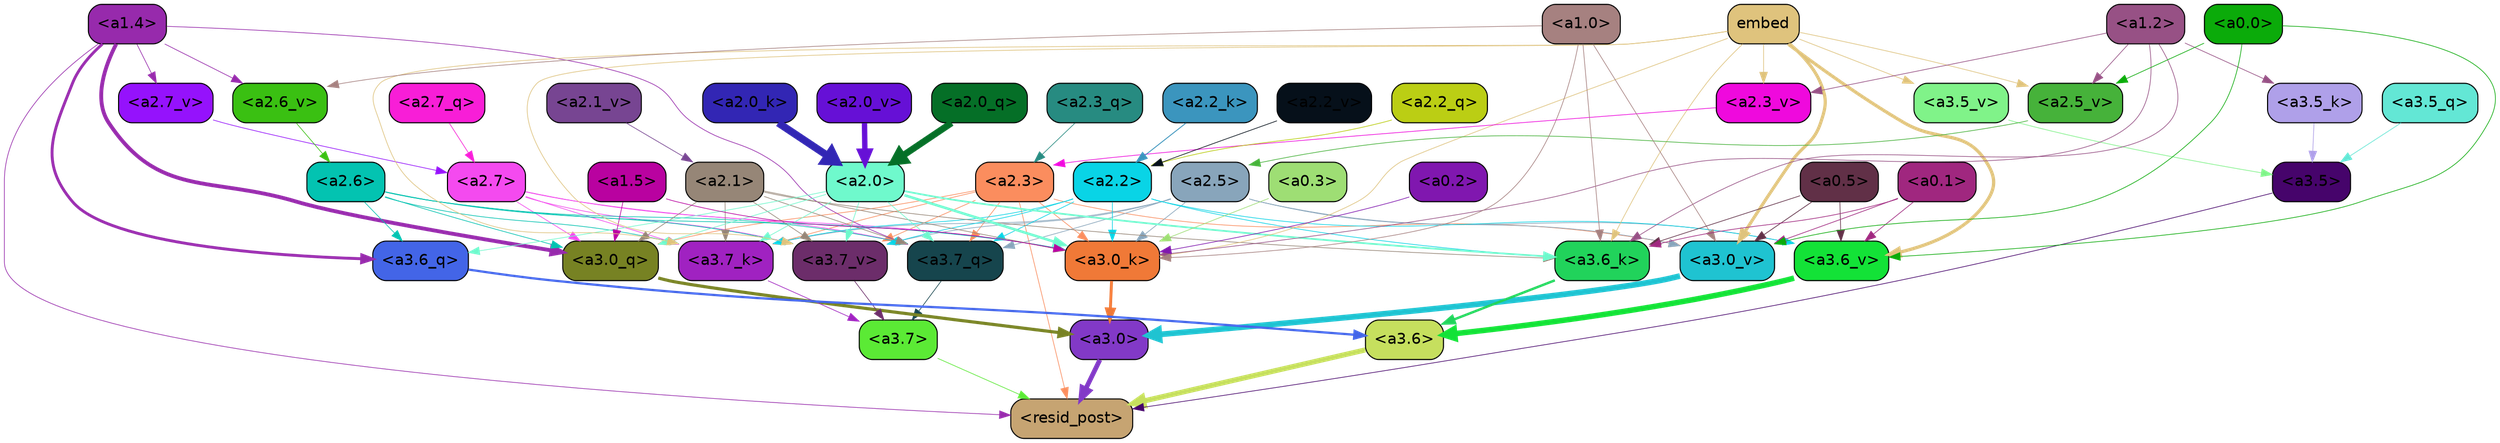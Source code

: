strict digraph "" {
	graph [bgcolor=transparent,
		layout=dot,
		overlap=false,
		splines=true
	];
	"<a3.7>"	[color=black,
		fillcolor="#5bea35",
		fontname=Helvetica,
		shape=box,
		style="filled, rounded"];
	"<resid_post>"	[color=black,
		fillcolor="#c6a472",
		fontname=Helvetica,
		shape=box,
		style="filled, rounded"];
	"<a3.7>" -> "<resid_post>"	[color="#5bea35",
		penwidth=0.6];
	"<a3.6>"	[color=black,
		fillcolor="#c6df5e",
		fontname=Helvetica,
		shape=box,
		style="filled, rounded"];
	"<a3.6>" -> "<resid_post>"	[color="#c6df5e",
		penwidth=4.6696330308914185];
	"<a3.5>"	[color=black,
		fillcolor="#46046b",
		fontname=Helvetica,
		shape=box,
		style="filled, rounded"];
	"<a3.5>" -> "<resid_post>"	[color="#46046b",
		penwidth=0.6];
	"<a3.0>"	[color=black,
		fillcolor="#8239c7",
		fontname=Helvetica,
		shape=box,
		style="filled, rounded"];
	"<a3.0>" -> "<resid_post>"	[color="#8239c7",
		penwidth=4.282557368278503];
	"<a2.3>"	[color=black,
		fillcolor="#fb8d5e",
		fontname=Helvetica,
		shape=box,
		style="filled, rounded"];
	"<a2.3>" -> "<resid_post>"	[color="#fb8d5e",
		penwidth=0.6];
	"<a3.7_q>"	[color=black,
		fillcolor="#16454d",
		fontname=Helvetica,
		shape=box,
		style="filled, rounded"];
	"<a2.3>" -> "<a3.7_q>"	[color="#fb8d5e",
		penwidth=0.6];
	"<a3.0_q>"	[color=black,
		fillcolor="#778223",
		fontname=Helvetica,
		shape=box,
		style="filled, rounded"];
	"<a2.3>" -> "<a3.0_q>"	[color="#fb8d5e",
		penwidth=0.6];
	"<a3.7_k>"	[color=black,
		fillcolor="#a022c1",
		fontname=Helvetica,
		shape=box,
		style="filled, rounded"];
	"<a2.3>" -> "<a3.7_k>"	[color="#fb8d5e",
		penwidth=0.6];
	"<a3.0_k>"	[color=black,
		fillcolor="#f07937",
		fontname=Helvetica,
		shape=box,
		style="filled, rounded"];
	"<a2.3>" -> "<a3.0_k>"	[color="#fb8d5e",
		penwidth=0.6];
	"<a3.7_v>"	[color=black,
		fillcolor="#6c2d6a",
		fontname=Helvetica,
		shape=box,
		style="filled, rounded"];
	"<a2.3>" -> "<a3.7_v>"	[color="#fb8d5e",
		penwidth=0.6];
	"<a3.0_v>"	[color=black,
		fillcolor="#1fc3d1",
		fontname=Helvetica,
		shape=box,
		style="filled, rounded"];
	"<a2.3>" -> "<a3.0_v>"	[color="#fb8d5e",
		penwidth=0.6];
	"<a1.4>"	[color=black,
		fillcolor="#972aac",
		fontname=Helvetica,
		shape=box,
		style="filled, rounded"];
	"<a1.4>" -> "<resid_post>"	[color="#972aac",
		penwidth=0.6];
	"<a1.4>" -> "<a3.7_q>"	[color="#972aac",
		penwidth=0.6];
	"<a3.6_q>"	[color=black,
		fillcolor="#4365e7",
		fontname=Helvetica,
		shape=box,
		style="filled, rounded"];
	"<a1.4>" -> "<a3.6_q>"	[color="#972aac",
		penwidth=2.6073555648326874];
	"<a1.4>" -> "<a3.0_q>"	[color="#972aac",
		penwidth=3.4971605762839317];
	"<a2.7_v>"	[color=black,
		fillcolor="#9512fc",
		fontname=Helvetica,
		shape=box,
		style="filled, rounded"];
	"<a1.4>" -> "<a2.7_v>"	[color="#972aac",
		penwidth=0.6];
	"<a2.6_v>"	[color=black,
		fillcolor="#3ac012",
		fontname=Helvetica,
		shape=box,
		style="filled, rounded"];
	"<a1.4>" -> "<a2.6_v>"	[color="#972aac",
		penwidth=0.6];
	"<a3.7_q>" -> "<a3.7>"	[color="#16454d",
		penwidth=0.6];
	"<a3.6_q>" -> "<a3.6>"	[color="#4365e7",
		penwidth=2.03758105635643];
	"<a3.5_q>"	[color=black,
		fillcolor="#63e7d5",
		fontname=Helvetica,
		shape=box,
		style="filled, rounded"];
	"<a3.5_q>" -> "<a3.5>"	[color="#63e7d5",
		penwidth=0.6];
	"<a3.0_q>" -> "<a3.0>"	[color="#778223",
		penwidth=2.8638100624084473];
	"<a3.7_k>" -> "<a3.7>"	[color="#a022c1",
		penwidth=0.6];
	"<a3.6_k>"	[color=black,
		fillcolor="#21d35b",
		fontname=Helvetica,
		shape=box,
		style="filled, rounded"];
	"<a3.6_k>" -> "<a3.6>"	[color="#21d35b",
		penwidth=2.174198240041733];
	"<a3.5_k>"	[color=black,
		fillcolor="#afa0e9",
		fontname=Helvetica,
		shape=box,
		style="filled, rounded"];
	"<a3.5_k>" -> "<a3.5>"	[color="#afa0e9",
		penwidth=0.6];
	"<a3.0_k>" -> "<a3.0>"	[color="#f07937",
		penwidth=2.6274144649505615];
	"<a3.7_v>" -> "<a3.7>"	[color="#6c2d6a",
		penwidth=0.6];
	"<a3.6_v>"	[color=black,
		fillcolor="#13e237",
		fontname=Helvetica,
		shape=box,
		style="filled, rounded"];
	"<a3.6_v>" -> "<a3.6>"	[color="#13e237",
		penwidth=5.002329230308533];
	"<a3.5_v>"	[color=black,
		fillcolor="#80f389",
		fontname=Helvetica,
		shape=box,
		style="filled, rounded"];
	"<a3.5_v>" -> "<a3.5>"	[color="#80f389",
		penwidth=0.6];
	"<a3.0_v>" -> "<a3.0>"	[color="#1fc3d1",
		penwidth=5.188832879066467];
	"<a2.7>"	[color=black,
		fillcolor="#f44aef",
		fontname=Helvetica,
		shape=box,
		style="filled, rounded"];
	"<a2.7>" -> "<a3.7_q>"	[color="#f44aef",
		penwidth=0.6];
	"<a2.7>" -> "<a3.0_q>"	[color="#f44aef",
		penwidth=0.6];
	"<a2.7>" -> "<a3.7_k>"	[color="#f44aef",
		penwidth=0.6];
	"<a2.7>" -> "<a3.0_k>"	[color="#f44aef",
		penwidth=0.6];
	"<a2.7>" -> "<a3.7_v>"	[color="#f44aef",
		penwidth=0.6];
	"<a2.6>"	[color=black,
		fillcolor="#03c3b1",
		fontname=Helvetica,
		shape=box,
		style="filled, rounded"];
	"<a2.6>" -> "<a3.7_q>"	[color="#03c3b1",
		penwidth=0.6];
	"<a2.6>" -> "<a3.6_q>"	[color="#03c3b1",
		penwidth=0.6];
	"<a2.6>" -> "<a3.0_q>"	[color="#03c3b1",
		penwidth=0.6];
	"<a2.6>" -> "<a3.7_k>"	[color="#03c3b1",
		penwidth=0.6];
	"<a2.6>" -> "<a3.0_k>"	[color="#03c3b1",
		penwidth=0.6];
	"<a2.6>" -> "<a3.7_v>"	[color="#03c3b1",
		penwidth=0.6];
	"<a2.5>"	[color=black,
		fillcolor="#88a5bb",
		fontname=Helvetica,
		shape=box,
		style="filled, rounded"];
	"<a2.5>" -> "<a3.7_q>"	[color="#88a5bb",
		penwidth=0.6];
	"<a2.5>" -> "<a3.7_k>"	[color="#88a5bb",
		penwidth=0.6];
	"<a2.5>" -> "<a3.0_k>"	[color="#88a5bb",
		penwidth=0.6];
	"<a2.5>" -> "<a3.7_v>"	[color="#88a5bb",
		penwidth=0.6];
	"<a2.5>" -> "<a3.6_v>"	[color="#88a5bb",
		penwidth=0.6];
	"<a2.5>" -> "<a3.0_v>"	[color="#88a5bb",
		penwidth=0.6];
	"<a2.2>"	[color=black,
		fillcolor="#09d4e6",
		fontname=Helvetica,
		shape=box,
		style="filled, rounded"];
	"<a2.2>" -> "<a3.7_q>"	[color="#09d4e6",
		penwidth=0.6];
	"<a2.2>" -> "<a3.7_k>"	[color="#09d4e6",
		penwidth=0.6];
	"<a2.2>" -> "<a3.6_k>"	[color="#09d4e6",
		penwidth=0.6];
	"<a2.2>" -> "<a3.0_k>"	[color="#09d4e6",
		penwidth=0.6];
	"<a2.2>" -> "<a3.7_v>"	[color="#09d4e6",
		penwidth=0.6];
	"<a2.2>" -> "<a3.6_v>"	[color="#09d4e6",
		penwidth=0.6];
	"<a2.1>"	[color=black,
		fillcolor="#968677",
		fontname=Helvetica,
		shape=box,
		style="filled, rounded"];
	"<a2.1>" -> "<a3.7_q>"	[color="#968677",
		penwidth=0.6];
	"<a2.1>" -> "<a3.0_q>"	[color="#968677",
		penwidth=0.6];
	"<a2.1>" -> "<a3.7_k>"	[color="#968677",
		penwidth=0.6];
	"<a2.1>" -> "<a3.6_k>"	[color="#968677",
		penwidth=0.6];
	"<a2.1>" -> "<a3.0_k>"	[color="#968677",
		penwidth=0.6];
	"<a2.1>" -> "<a3.7_v>"	[color="#968677",
		penwidth=0.6];
	"<a2.0>"	[color=black,
		fillcolor="#6ff9cc",
		fontname=Helvetica,
		shape=box,
		style="filled, rounded"];
	"<a2.0>" -> "<a3.7_q>"	[color="#6ff9cc",
		penwidth=0.6];
	"<a2.0>" -> "<a3.6_q>"	[color="#6ff9cc",
		penwidth=0.6];
	"<a2.0>" -> "<a3.0_q>"	[color="#6ff9cc",
		penwidth=0.6];
	"<a2.0>" -> "<a3.7_k>"	[color="#6ff9cc",
		penwidth=0.6];
	"<a2.0>" -> "<a3.6_k>"	[color="#6ff9cc",
		penwidth=1.5568191409111023];
	"<a2.0>" -> "<a3.0_k>"	[color="#6ff9cc",
		penwidth=2.270527422428131];
	"<a2.0>" -> "<a3.7_v>"	[color="#6ff9cc",
		penwidth=0.6];
	"<a1.5>"	[color=black,
		fillcolor="#b902a0",
		fontname=Helvetica,
		shape=box,
		style="filled, rounded"];
	"<a1.5>" -> "<a3.0_q>"	[color="#b902a0",
		penwidth=0.6];
	"<a1.5>" -> "<a3.0_k>"	[color="#b902a0",
		penwidth=0.6];
	embed	[color=black,
		fillcolor="#dfc37d",
		fontname=Helvetica,
		shape=box,
		style="filled, rounded"];
	embed -> "<a3.7_k>"	[color="#dfc37d",
		penwidth=0.6];
	embed -> "<a3.6_k>"	[color="#dfc37d",
		penwidth=0.6];
	embed -> "<a3.0_k>"	[color="#dfc37d",
		penwidth=0.6];
	embed -> "<a3.7_v>"	[color="#dfc37d",
		penwidth=0.6];
	embed -> "<a3.6_v>"	[color="#dfc37d",
		penwidth=2.9588699340820312];
	embed -> "<a3.5_v>"	[color="#dfc37d",
		penwidth=0.6];
	embed -> "<a3.0_v>"	[color="#dfc37d",
		penwidth=2.8686431646347046];
	"<a2.5_v>"	[color=black,
		fillcolor="#46b23a",
		fontname=Helvetica,
		shape=box,
		style="filled, rounded"];
	embed -> "<a2.5_v>"	[color="#dfc37d",
		penwidth=0.6];
	"<a2.3_v>"	[color=black,
		fillcolor="#ef09dd",
		fontname=Helvetica,
		shape=box,
		style="filled, rounded"];
	embed -> "<a2.3_v>"	[color="#dfc37d",
		penwidth=0.6];
	"<a1.2>"	[color=black,
		fillcolor="#975185",
		fontname=Helvetica,
		shape=box,
		style="filled, rounded"];
	"<a1.2>" -> "<a3.6_k>"	[color="#975185",
		penwidth=0.6];
	"<a1.2>" -> "<a3.5_k>"	[color="#975185",
		penwidth=0.6];
	"<a1.2>" -> "<a3.0_k>"	[color="#975185",
		penwidth=0.6];
	"<a1.2>" -> "<a2.5_v>"	[color="#975185",
		penwidth=0.6];
	"<a1.2>" -> "<a2.3_v>"	[color="#975185",
		penwidth=0.6];
	"<a1.0>"	[color=black,
		fillcolor="#a68180",
		fontname=Helvetica,
		shape=box,
		style="filled, rounded"];
	"<a1.0>" -> "<a3.6_k>"	[color="#a68180",
		penwidth=0.6];
	"<a1.0>" -> "<a3.0_k>"	[color="#a68180",
		penwidth=0.6];
	"<a1.0>" -> "<a3.0_v>"	[color="#a68180",
		penwidth=0.6];
	"<a1.0>" -> "<a2.6_v>"	[color="#a68180",
		penwidth=0.6];
	"<a0.5>"	[color=black,
		fillcolor="#613047",
		fontname=Helvetica,
		shape=box,
		style="filled, rounded"];
	"<a0.5>" -> "<a3.6_k>"	[color="#613047",
		penwidth=0.6];
	"<a0.5>" -> "<a3.6_v>"	[color="#613047",
		penwidth=0.6];
	"<a0.5>" -> "<a3.0_v>"	[color="#613047",
		penwidth=0.6421224474906921];
	"<a0.1>"	[color=black,
		fillcolor="#a0277f",
		fontname=Helvetica,
		shape=box,
		style="filled, rounded"];
	"<a0.1>" -> "<a3.6_k>"	[color="#a0277f",
		penwidth=0.6];
	"<a0.1>" -> "<a3.6_v>"	[color="#a0277f",
		penwidth=0.6];
	"<a0.1>" -> "<a3.0_v>"	[color="#a0277f",
		penwidth=0.6];
	"<a0.3>"	[color=black,
		fillcolor="#9ede74",
		fontname=Helvetica,
		shape=box,
		style="filled, rounded"];
	"<a0.3>" -> "<a3.0_k>"	[color="#9ede74",
		penwidth=0.6];
	"<a0.2>"	[color=black,
		fillcolor="#8017af",
		fontname=Helvetica,
		shape=box,
		style="filled, rounded"];
	"<a0.2>" -> "<a3.0_k>"	[color="#8017af",
		penwidth=0.6];
	"<a0.0>"	[color=black,
		fillcolor="#0bab0a",
		fontname=Helvetica,
		shape=box,
		style="filled, rounded"];
	"<a0.0>" -> "<a3.6_v>"	[color="#0bab0a",
		penwidth=0.6];
	"<a0.0>" -> "<a3.0_v>"	[color="#0bab0a",
		penwidth=0.6];
	"<a0.0>" -> "<a2.5_v>"	[color="#0bab0a",
		penwidth=0.6];
	"<a2.7_q>"	[color=black,
		fillcolor="#f81ed7",
		fontname=Helvetica,
		shape=box,
		style="filled, rounded"];
	"<a2.7_q>" -> "<a2.7>"	[color="#f81ed7",
		penwidth=0.6];
	"<a2.3_q>"	[color=black,
		fillcolor="#278b81",
		fontname=Helvetica,
		shape=box,
		style="filled, rounded"];
	"<a2.3_q>" -> "<a2.3>"	[color="#278b81",
		penwidth=0.6];
	"<a2.2_q>"	[color=black,
		fillcolor="#bbce14",
		fontname=Helvetica,
		shape=box,
		style="filled, rounded"];
	"<a2.2_q>" -> "<a2.2>"	[color="#bbce14",
		penwidth=0.6340763568878174];
	"<a2.0_q>"	[color=black,
		fillcolor="#056f27",
		fontname=Helvetica,
		shape=box,
		style="filled, rounded"];
	"<a2.0_q>" -> "<a2.0>"	[color="#056f27",
		penwidth=6.0160088539123535];
	"<a2.2_k>"	[color=black,
		fillcolor="#3b95be",
		fontname=Helvetica,
		shape=box,
		style="filled, rounded"];
	"<a2.2_k>" -> "<a2.2>"	[color="#3b95be",
		penwidth=0.7764816284179688];
	"<a2.0_k>"	[color=black,
		fillcolor="#3226b4",
		fontname=Helvetica,
		shape=box,
		style="filled, rounded"];
	"<a2.0_k>" -> "<a2.0>"	[color="#3226b4",
		penwidth=6.773025274276733];
	"<a2.7_v>" -> "<a2.7>"	[color="#9512fc",
		penwidth=0.6];
	"<a2.6_v>" -> "<a2.6>"	[color="#3ac012",
		penwidth=0.6];
	"<a2.5_v>" -> "<a2.5>"	[color="#46b23a",
		penwidth=0.6];
	"<a2.3_v>" -> "<a2.3>"	[color="#ef09dd",
		penwidth=0.6];
	"<a2.2_v>"	[color=black,
		fillcolor="#06101a",
		fontname=Helvetica,
		shape=box,
		style="filled, rounded"];
	"<a2.2_v>" -> "<a2.2>"	[color="#06101a",
		penwidth=0.6];
	"<a2.1_v>"	[color=black,
		fillcolor="#774592",
		fontname=Helvetica,
		shape=box,
		style="filled, rounded"];
	"<a2.1_v>" -> "<a2.1>"	[color="#774592",
		penwidth=0.6];
	"<a2.0_v>"	[color=black,
		fillcolor="#6610d6",
		fontname=Helvetica,
		shape=box,
		style="filled, rounded"];
	"<a2.0_v>" -> "<a2.0>"	[color="#6610d6",
		penwidth=4.906715989112854];
}
